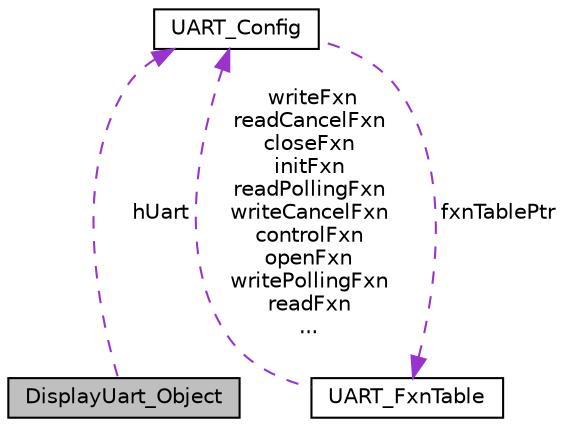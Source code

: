 digraph "DisplayUart_Object"
{
  edge [fontname="Helvetica",fontsize="10",labelfontname="Helvetica",labelfontsize="10"];
  node [fontname="Helvetica",fontsize="10",shape=record];
  Node1 [label="DisplayUart_Object",height=0.2,width=0.4,color="black", fillcolor="grey75", style="filled", fontcolor="black"];
  Node2 -> Node1 [dir="back",color="darkorchid3",fontsize="10",style="dashed",label=" hUart" ];
  Node2 [label="UART_Config",height=0.2,width=0.4,color="black", fillcolor="white", style="filled",URL="$struct_u_a_r_t___config.html",tooltip="UART Global configuration. "];
  Node3 -> Node2 [dir="back",color="darkorchid3",fontsize="10",style="dashed",label=" fxnTablePtr" ];
  Node3 [label="UART_FxnTable",height=0.2,width=0.4,color="black", fillcolor="white", style="filled",URL="$struct_u_a_r_t___fxn_table.html",tooltip="The definition of a UART function table that contains the required set of functions to control a spec..."];
  Node2 -> Node3 [dir="back",color="darkorchid3",fontsize="10",style="dashed",label=" writeFxn\nreadCancelFxn\ncloseFxn\ninitFxn\nreadPollingFxn\nwriteCancelFxn\ncontrolFxn\nopenFxn\nwritePollingFxn\nreadFxn\n..." ];
}
